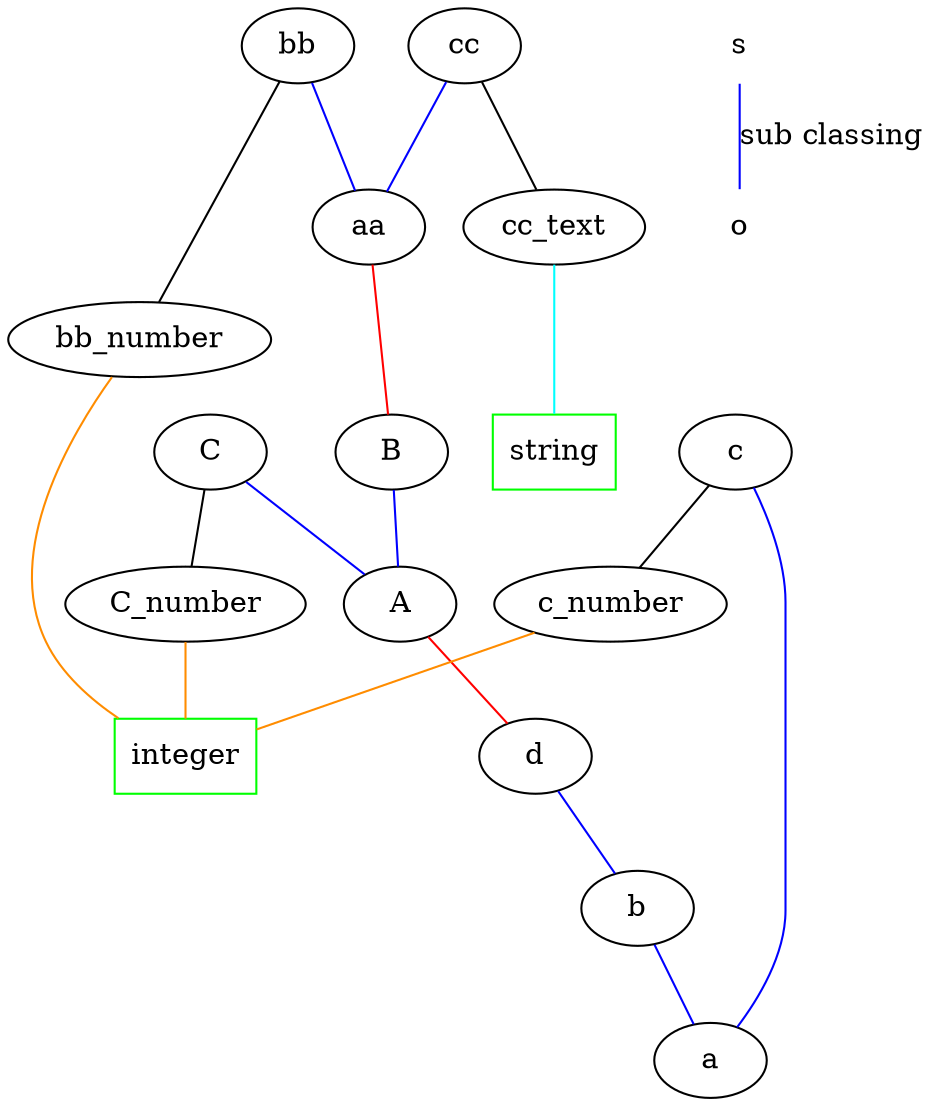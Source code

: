 graph {
	d
	b
	d -- b [color=blue]
	A
	d
	A -- d [color=red]
	b
	a
	b -- a [color=blue]
	string [color=green shape=rectangle]
	string
	cc_text -- string [color=cyan]
	c
	c_number
	c -- c_number [color=black]
	aa
	B
	aa -- B [color=red]
	C
	C_number
	C -- C_number [color=black]
	integer [color=green shape=rectangle]
	integer
	C_number -- integer [color=darkorange]
	cc
	aa
	cc -- aa [color=blue]
	c
	a
	c -- a [color=blue]
	integer [color=green shape=rectangle]
	integer
	c_number -- integer [color=darkorange]
	B
	A
	B -- A [color=blue]
	integer [color=green shape=rectangle]
	integer
	bb_number -- integer [color=darkorange]
	cc
	cc_text
	cc -- cc_text [color=black]
	bb
	bb_number
	bb -- bb_number [color=black]
	C
	A
	C -- A [color=blue]
	bb
	aa
	bb -- aa [color=blue]
	{
		node [bb=rectangle rankdir=LR shape=none]
		s
		o
		s -- o [label="sub classing" color=blue]
	}
}
